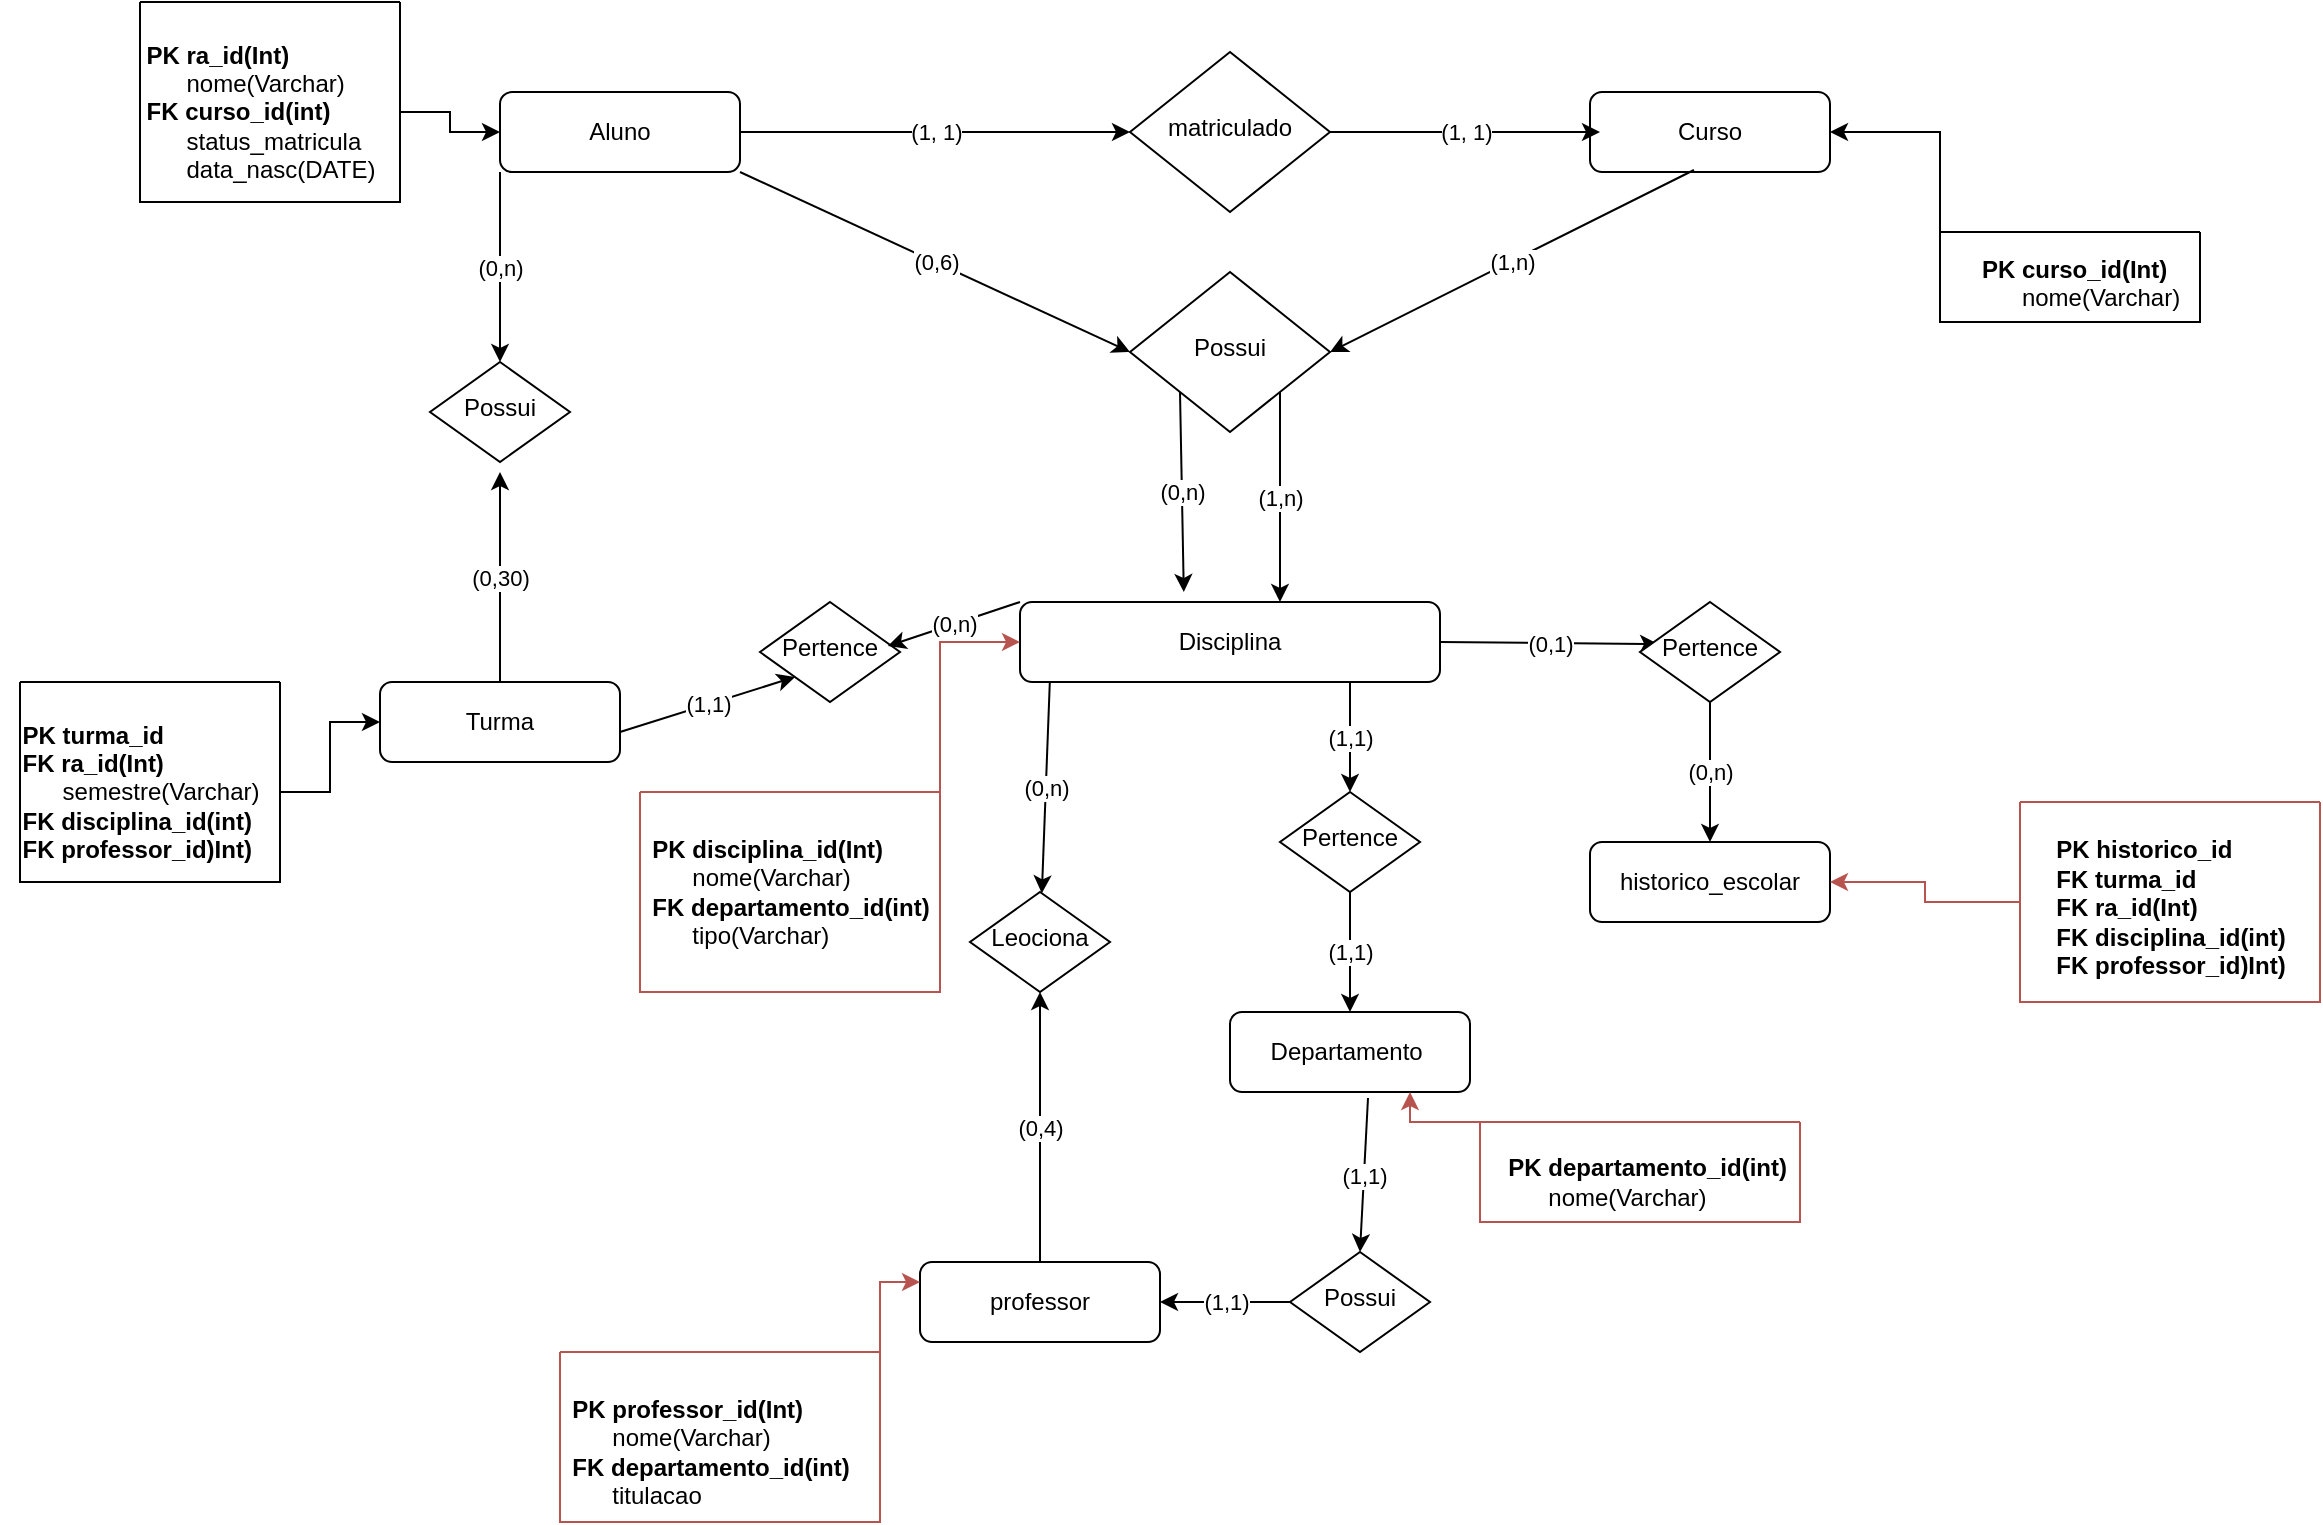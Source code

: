 <mxfile version="24.4.4" type="github">
  <diagram id="C5RBs43oDa-KdzZeNtuy" name="Page-1">
    <mxGraphModel dx="1995" dy="481" grid="1" gridSize="10" guides="1" tooltips="1" connect="1" arrows="1" fold="1" page="1" pageScale="1" pageWidth="1169" pageHeight="827" math="0" shadow="0">
      <root>
        <mxCell id="WIyWlLk6GJQsqaUBKTNV-0" />
        <mxCell id="WIyWlLk6GJQsqaUBKTNV-1" parent="WIyWlLk6GJQsqaUBKTNV-0" />
        <mxCell id="WIyWlLk6GJQsqaUBKTNV-3" value="Aluno" style="rounded=1;whiteSpace=wrap;html=1;fontSize=12;glass=0;strokeWidth=1;shadow=0;" parent="WIyWlLk6GJQsqaUBKTNV-1" vertex="1">
          <mxGeometry x="140" y="75" width="120" height="40" as="geometry" />
        </mxCell>
        <mxCell id="WIyWlLk6GJQsqaUBKTNV-6" value="matriculado" style="rhombus;whiteSpace=wrap;html=1;shadow=0;fontFamily=Helvetica;fontSize=12;align=center;strokeWidth=1;spacing=6;spacingTop=-4;" parent="WIyWlLk6GJQsqaUBKTNV-1" vertex="1">
          <mxGeometry x="455" y="55" width="100" height="80" as="geometry" />
        </mxCell>
        <mxCell id="WIyWlLk6GJQsqaUBKTNV-7" value="Curso" style="rounded=1;whiteSpace=wrap;html=1;fontSize=12;glass=0;strokeWidth=1;shadow=0;" parent="WIyWlLk6GJQsqaUBKTNV-1" vertex="1">
          <mxGeometry x="685" y="75" width="120" height="40" as="geometry" />
        </mxCell>
        <mxCell id="GtkZLF3a1ReEiGem8rHB-0" value="" style="endArrow=classic;html=1;rounded=0;exitX=1;exitY=0.5;exitDx=0;exitDy=0;fontStyle=1;" edge="1" parent="WIyWlLk6GJQsqaUBKTNV-1" source="WIyWlLk6GJQsqaUBKTNV-6">
          <mxGeometry relative="1" as="geometry">
            <mxPoint x="405" y="180" as="sourcePoint" />
            <mxPoint x="690" y="95" as="targetPoint" />
          </mxGeometry>
        </mxCell>
        <mxCell id="GtkZLF3a1ReEiGem8rHB-1" value="(1, 1)" style="edgeLabel;resizable=0;html=1;;align=center;verticalAlign=middle;" connectable="0" vertex="1" parent="GtkZLF3a1ReEiGem8rHB-0">
          <mxGeometry relative="1" as="geometry" />
        </mxCell>
        <mxCell id="GtkZLF3a1ReEiGem8rHB-4" value="" style="endArrow=classic;html=1;rounded=0;exitX=1;exitY=0.5;exitDx=0;exitDy=0;fontStyle=1;entryX=0;entryY=0.5;entryDx=0;entryDy=0;" edge="1" parent="WIyWlLk6GJQsqaUBKTNV-1" source="WIyWlLk6GJQsqaUBKTNV-3" target="WIyWlLk6GJQsqaUBKTNV-6">
          <mxGeometry relative="1" as="geometry">
            <mxPoint x="324.5" y="105" as="sourcePoint" />
            <mxPoint x="324.5" y="175" as="targetPoint" />
          </mxGeometry>
        </mxCell>
        <mxCell id="GtkZLF3a1ReEiGem8rHB-5" value="(1, 1)" style="edgeLabel;resizable=0;html=1;;align=center;verticalAlign=middle;" connectable="0" vertex="1" parent="GtkZLF3a1ReEiGem8rHB-4">
          <mxGeometry relative="1" as="geometry" />
        </mxCell>
        <mxCell id="GtkZLF3a1ReEiGem8rHB-6" value="Disciplina" style="rounded=1;whiteSpace=wrap;html=1;fontSize=12;glass=0;strokeWidth=1;shadow=0;" vertex="1" parent="WIyWlLk6GJQsqaUBKTNV-1">
          <mxGeometry x="400" y="330" width="210" height="40" as="geometry" />
        </mxCell>
        <mxCell id="GtkZLF3a1ReEiGem8rHB-7" value="" style="endArrow=classic;html=1;rounded=0;exitX=1;exitY=1;exitDx=0;exitDy=0;entryX=0;entryY=0.5;entryDx=0;entryDy=0;" edge="1" parent="WIyWlLk6GJQsqaUBKTNV-1" source="WIyWlLk6GJQsqaUBKTNV-3" target="GtkZLF3a1ReEiGem8rHB-9">
          <mxGeometry relative="1" as="geometry">
            <mxPoint x="315" y="185" as="sourcePoint" />
            <mxPoint x="415" y="215" as="targetPoint" />
          </mxGeometry>
        </mxCell>
        <mxCell id="GtkZLF3a1ReEiGem8rHB-8" value="(0,6)" style="edgeLabel;resizable=0;html=1;;align=center;verticalAlign=middle;" connectable="0" vertex="1" parent="GtkZLF3a1ReEiGem8rHB-7">
          <mxGeometry relative="1" as="geometry" />
        </mxCell>
        <mxCell id="GtkZLF3a1ReEiGem8rHB-9" value="Possui" style="rhombus;whiteSpace=wrap;html=1;shadow=0;fontFamily=Helvetica;fontSize=12;align=center;strokeWidth=1;spacing=6;spacingTop=-4;" vertex="1" parent="WIyWlLk6GJQsqaUBKTNV-1">
          <mxGeometry x="455" y="165" width="100" height="80" as="geometry" />
        </mxCell>
        <mxCell id="GtkZLF3a1ReEiGem8rHB-15" value="" style="endArrow=classic;html=1;rounded=0;exitX=0;exitY=1;exitDx=0;exitDy=0;entryX=0.39;entryY=-0.125;entryDx=0;entryDy=0;entryPerimeter=0;" edge="1" parent="WIyWlLk6GJQsqaUBKTNV-1" source="GtkZLF3a1ReEiGem8rHB-9" target="GtkZLF3a1ReEiGem8rHB-6">
          <mxGeometry relative="1" as="geometry">
            <mxPoint x="475" y="225" as="sourcePoint" />
            <mxPoint x="475" y="305" as="targetPoint" />
          </mxGeometry>
        </mxCell>
        <mxCell id="GtkZLF3a1ReEiGem8rHB-16" value="(0,n)" style="edgeLabel;resizable=0;html=1;;align=center;verticalAlign=middle;" connectable="0" vertex="1" parent="GtkZLF3a1ReEiGem8rHB-15">
          <mxGeometry relative="1" as="geometry" />
        </mxCell>
        <mxCell id="GtkZLF3a1ReEiGem8rHB-19" value="" style="endArrow=classic;html=1;rounded=0;entryX=1;entryY=0.5;entryDx=0;entryDy=0;exitX=0.433;exitY=0.975;exitDx=0;exitDy=0;exitPerimeter=0;" edge="1" parent="WIyWlLk6GJQsqaUBKTNV-1" source="WIyWlLk6GJQsqaUBKTNV-7" target="GtkZLF3a1ReEiGem8rHB-9">
          <mxGeometry relative="1" as="geometry">
            <mxPoint x="725" y="125" as="sourcePoint" />
            <mxPoint x="695" y="165" as="targetPoint" />
          </mxGeometry>
        </mxCell>
        <mxCell id="GtkZLF3a1ReEiGem8rHB-20" value="(1,n)" style="edgeLabel;resizable=0;html=1;;align=center;verticalAlign=middle;" connectable="0" vertex="1" parent="GtkZLF3a1ReEiGem8rHB-19">
          <mxGeometry relative="1" as="geometry" />
        </mxCell>
        <mxCell id="GtkZLF3a1ReEiGem8rHB-21" value="" style="endArrow=classic;html=1;rounded=0;exitX=1;exitY=1;exitDx=0;exitDy=0;entryX=0.619;entryY=0;entryDx=0;entryDy=0;entryPerimeter=0;" edge="1" parent="WIyWlLk6GJQsqaUBKTNV-1" source="GtkZLF3a1ReEiGem8rHB-9" target="GtkZLF3a1ReEiGem8rHB-6">
          <mxGeometry relative="1" as="geometry">
            <mxPoint x="550" y="225" as="sourcePoint" />
            <mxPoint x="530" y="305" as="targetPoint" />
          </mxGeometry>
        </mxCell>
        <mxCell id="GtkZLF3a1ReEiGem8rHB-22" value="(1,n)" style="edgeLabel;resizable=0;html=1;;align=center;verticalAlign=middle;" connectable="0" vertex="1" parent="GtkZLF3a1ReEiGem8rHB-21">
          <mxGeometry relative="1" as="geometry" />
        </mxCell>
        <mxCell id="GtkZLF3a1ReEiGem8rHB-23" value="&#xa;&lt;span style=&quot;color: rgba(0, 0, 0, 0); font-family: monospace; font-size: 0px; font-style: normal; font-variant-ligatures: normal; font-variant-caps: normal; font-weight: 400; letter-spacing: normal; orphans: 2; text-align: start; text-indent: 0px; text-transform: none; widows: 2; word-spacing: 0px; -webkit-text-stroke-width: 0px; white-space: nowrap; background-color: rgb(251, 251, 251); text-decoration-thickness: initial; text-decoration-style: initial; text-decoration-color: initial; display: inline !important; float: none;&quot;&gt;%3CmxGraphModel%3E%3Croot%3E%3CmxCell%20id%3D%220%22%2F%3E%3CmxCell%20id%3D%221%22%20parent%3D%220%22%2F%3E%3CmxCell%20id%3D%222%22%20value%3D%22%22%20style%3D%22endArrow%3Dclassic%3Bhtml%3D1%3Brounded%3D0%3BentryX%3D0. 5%3BentryY%3D0%3BentryDx%3D0%3BentryDy%3D0%3B%22%20edge%3D%221%22%20parent%3D%221%22%3E%3CmxGeometry%20relative%3D%221%22%20as%3D%22geometry%22%3E%3CmxPoint%20x%3D%22340%22%20y%3D%22340%22%200%20%20 como%3D%22sourcePoint%22%2F%3E%3CmxPoint%20x%3D%22285%22%20y%3D%22420%22%20as%3D%22targetPoint%22%2F%3E%3C%2FmxGeometry%3E%3C%2FmxCell%3E%3CmxCell%20id%3D%223%22%20value%3D%22(1%2C1)%22% 20style%3D%22edgeLabel%3Bresizable%3D0%3Bhtml%3D1%3B%3Balign%3Dcenter%3BverticalAlign%3Dmiddle%3B%22%20connectable%3D%220%22%20vertex%3D%221%22%20parent%3D%222%22%3E%3CmxGeometry%20relative%3D%221%22%20as%3D%22geometry%22%2F%3E%3C%2FmxCell%3E%3C%2Froot%3E%3C%2FmxGraphModel%3E" style="endArrow=classic;html=1;rounded=0;entryX=0.5;entryY=0;entryDx=0;entryDy=0;" edge="1" parent="WIyWlLk6GJQsqaUBKTNV-1" target="GtkZLF3a1ReEiGem8rHB-29">
          <mxGeometry relative="1" as="geometry">
            <mxPoint x="565" y="370" as="sourcePoint" />
            <mxPoint x="564.5" y="415" as="targetPoint" />
          </mxGeometry>
        </mxCell>
        <mxCell id="GtkZLF3a1ReEiGem8rHB-24" value="(1,1)" style="edgeLabel;resizable=0;html=1;;align=center;verticalAlign=middle;" connectable="0" vertex="1" parent="GtkZLF3a1ReEiGem8rHB-23">
          <mxGeometry relative="1" as="geometry" />
        </mxCell>
        <mxCell id="GtkZLF3a1ReEiGem8rHB-25" value="" style="endArrow=classic;html=1;rounded=0;exitX=1;exitY=0.5;exitDx=0;exitDy=0;entryX=0.129;entryY=0.42;entryDx=0;entryDy=0;entryPerimeter=0;" edge="1" parent="WIyWlLk6GJQsqaUBKTNV-1" source="GtkZLF3a1ReEiGem8rHB-6" target="GtkZLF3a1ReEiGem8rHB-39">
          <mxGeometry relative="1" as="geometry">
            <mxPoint x="565" y="345" as="sourcePoint" />
            <mxPoint x="665" y="345" as="targetPoint" />
          </mxGeometry>
        </mxCell>
        <mxCell id="GtkZLF3a1ReEiGem8rHB-26" value="(0,1)" style="edgeLabel;resizable=0;html=1;;align=center;verticalAlign=middle;" connectable="0" vertex="1" parent="GtkZLF3a1ReEiGem8rHB-25">
          <mxGeometry relative="1" as="geometry" />
        </mxCell>
        <mxCell id="GtkZLF3a1ReEiGem8rHB-28" style="edgeStyle=orthogonalEdgeStyle;rounded=0;orthogonalLoop=1;jettySize=auto;html=1;exitX=0;exitY=0.5;exitDx=0;exitDy=0;" edge="1" parent="WIyWlLk6GJQsqaUBKTNV-1">
          <mxGeometry relative="1" as="geometry">
            <mxPoint x="395" y="485" as="sourcePoint" />
            <mxPoint x="395" y="485" as="targetPoint" />
          </mxGeometry>
        </mxCell>
        <mxCell id="GtkZLF3a1ReEiGem8rHB-29" value="Pertence" style="rhombus;whiteSpace=wrap;html=1;shadow=0;fontFamily=Helvetica;fontSize=12;align=center;strokeWidth=1;spacing=6;spacingTop=-4;" vertex="1" parent="WIyWlLk6GJQsqaUBKTNV-1">
          <mxGeometry x="530" y="425" width="70" height="50" as="geometry" />
        </mxCell>
        <mxCell id="GtkZLF3a1ReEiGem8rHB-30" value="&#xa;&lt;span style=&quot;color: rgba(0, 0, 0, 0); font-family: monospace; font-size: 0px; font-style: normal; font-variant-ligatures: normal; font-variant-caps: normal; font-weight: 400; letter-spacing: normal; orphans: 2; text-align: start; text-indent: 0px; text-transform: none; widows: 2; word-spacing: 0px; -webkit-text-stroke-width: 0px; white-space: nowrap; background-color: rgb(251, 251, 251); text-decoration-thickness: initial; text-decoration-style: initial; text-decoration-color: initial; display: inline !important; float: none;&quot;&gt;%3CmxGraphModel%3E%3Croot%3E%3CmxCell%20id%3D%220%22%2F%3E%3CmxCell%20id%3D%221%22%20parent%3D%220%22%2F%3E%3CmxCell%20id%3D%222%22%20value%3D%22%22%20style%3D%22endArrow%3Dclassic%3Bhtml%3D1%3Brounded%3D0%3BentryX%3D0. 5%3BentryY%3D0%3BentryDx%3D0%3BentryDy%3D0%3B%22%20edge%3D%221%22%20parent%3D%221%22%3E%3CmxGeometry%20relative%3D%221%22%20as%3D%22geometry%22%3E%3CmxPoint%20x%3D%22340%22%20y%3D%22340%22%200%20%20 como%3D%22sourcePoint%22%2F%3E%3CmxPoint%20x%3D%22285%22%20y%3D%22420%22%20as%3D%22targetPoint%22%2F%3E%3C%2FmxGeometry%3E%3C%2FmxCell%3E%3CmxCell%20id%3D%223%22%20value%3D%22(1%2C1)%22% 20style%3D%22edgeLabel%3Bresizable%3D0%3Bhtml%3D1%3B%3Balign%3Dcenter%3BverticalAlign%3Dmiddle%3B%22%20connectable%3D%220%22%20vertex%3D%221%22%20parent%3D%222%22%3E%3CmxGeometry%20relative%3D%221%22%20as%3D%22geometry%22%2F%3E%3C%2FmxCell%3E%3C%2Froot%3E%3C%2FmxGraphModel%3E" style="endArrow=classic;html=1;rounded=0;exitX=0.5;exitY=1;exitDx=0;exitDy=0;entryX=0.5;entryY=0;entryDx=0;entryDy=0;" edge="1" parent="WIyWlLk6GJQsqaUBKTNV-1" source="GtkZLF3a1ReEiGem8rHB-29" target="GtkZLF3a1ReEiGem8rHB-32">
          <mxGeometry relative="1" as="geometry">
            <mxPoint x="518.5" y="495" as="sourcePoint" />
            <mxPoint x="515" y="545" as="targetPoint" />
          </mxGeometry>
        </mxCell>
        <mxCell id="GtkZLF3a1ReEiGem8rHB-31" value="(1,1)" style="edgeLabel;resizable=0;html=1;;align=center;verticalAlign=middle;" connectable="0" vertex="1" parent="GtkZLF3a1ReEiGem8rHB-30">
          <mxGeometry relative="1" as="geometry" />
        </mxCell>
        <mxCell id="GtkZLF3a1ReEiGem8rHB-32" value="Departamento&amp;nbsp;" style="rounded=1;whiteSpace=wrap;html=1;fontSize=12;glass=0;strokeWidth=1;shadow=0;" vertex="1" parent="WIyWlLk6GJQsqaUBKTNV-1">
          <mxGeometry x="505" y="535" width="120" height="40" as="geometry" />
        </mxCell>
        <mxCell id="GtkZLF3a1ReEiGem8rHB-38" value="historico_escolar" style="rounded=1;whiteSpace=wrap;html=1;fontSize=12;glass=0;strokeWidth=1;shadow=0;" vertex="1" parent="WIyWlLk6GJQsqaUBKTNV-1">
          <mxGeometry x="685" y="450" width="120" height="40" as="geometry" />
        </mxCell>
        <mxCell id="GtkZLF3a1ReEiGem8rHB-39" value="Pertence" style="rhombus;whiteSpace=wrap;html=1;shadow=0;fontFamily=Helvetica;fontSize=12;align=center;strokeWidth=1;spacing=6;spacingTop=-4;" vertex="1" parent="WIyWlLk6GJQsqaUBKTNV-1">
          <mxGeometry x="710" y="330" width="70" height="50" as="geometry" />
        </mxCell>
        <mxCell id="GtkZLF3a1ReEiGem8rHB-40" value="&#xa;&lt;span style=&quot;color: rgba(0, 0, 0, 0); font-family: monospace; font-size: 0px; font-style: normal; font-variant-ligatures: normal; font-variant-caps: normal; font-weight: 400; letter-spacing: normal; orphans: 2; text-align: start; text-indent: 0px; text-transform: none; widows: 2; word-spacing: 0px; -webkit-text-stroke-width: 0px; white-space: nowrap; background-color: rgb(251, 251, 251); text-decoration-thickness: initial; text-decoration-style: initial; text-decoration-color: initial; display: inline !important; float: none;&quot;&gt;%3CmxGraphModel%3E%3Croot%3E%3CmxCell%20id%3D%220%22%2F%3E%3CmxCell%20id%3D%221%22%20parent%3D%220%22%2F%3E%3CmxCell%20id%3D%222%22%20value%3D%22%22%20style%3D%22endArrow%3Dclassic%3Bhtml%3D1%3Brounded%3D0%3BentryX%3D0. 5%3BentryY%3D0%3BentryDx%3D0%3BentryDy%3D0%3B%22%20edge%3D%221%22%20parent%3D%221%22%3E%3CmxGeometry%20relative%3D%221%22%20as%3D%22geometry%22%3E%3CmxPoint%20x%3D%22340%22%20y%3D%22340%22%200%20%20 como%3D%22sourcePoint%22%2F%3E%3CmxPoint%20x%3D%22285%22%20y%3D%22420%22%20as%3D%22targetPoint%22%2F%3E%3C%2FmxGeometry%3E%3C%2FmxCell%3E%3CmxCell%20id%3D%223%22%20value%3D%22(1%2C1)%22% 20style%3D%22edgeLabel%3Bresizable%3D0%3Bhtml%3D1%3B%3Balign%3Dcenter%3BverticalAlign%3Dmiddle%3B%22%20connectable%3D%220%22%20vertex%3D%221%22%20parent%3D%222%22%3E%3CmxGeometry%20relative%3D%221%22%20as%3D%22geometry%22%2F%3E%3C%2FmxCell%3E%3C%2Froot%3E%3C%2FmxGraphModel%3E" style="endArrow=classic;html=1;rounded=0;exitX=0.5;exitY=1;exitDx=0;exitDy=0;" edge="1" parent="WIyWlLk6GJQsqaUBKTNV-1" source="GtkZLF3a1ReEiGem8rHB-39" target="GtkZLF3a1ReEiGem8rHB-38">
          <mxGeometry relative="1" as="geometry">
            <mxPoint x="700" y="375" as="sourcePoint" />
            <mxPoint x="745" y="425" as="targetPoint" />
          </mxGeometry>
        </mxCell>
        <mxCell id="GtkZLF3a1ReEiGem8rHB-41" value="(0,n)" style="edgeLabel;resizable=0;html=1;;align=center;verticalAlign=middle;" connectable="0" vertex="1" parent="GtkZLF3a1ReEiGem8rHB-40">
          <mxGeometry relative="1" as="geometry" />
        </mxCell>
        <mxCell id="GtkZLF3a1ReEiGem8rHB-42" value="" style="endArrow=classic;html=1;rounded=0;entryX=0.5;entryY=0;entryDx=0;entryDy=0;exitX=0.575;exitY=1.075;exitDx=0;exitDy=0;exitPerimeter=0;" edge="1" parent="WIyWlLk6GJQsqaUBKTNV-1" source="GtkZLF3a1ReEiGem8rHB-32" target="GtkZLF3a1ReEiGem8rHB-44">
          <mxGeometry relative="1" as="geometry">
            <mxPoint x="575" y="605" as="sourcePoint" />
            <mxPoint x="565" y="665" as="targetPoint" />
          </mxGeometry>
        </mxCell>
        <mxCell id="GtkZLF3a1ReEiGem8rHB-43" value="(1,1)" style="edgeLabel;resizable=0;html=1;;align=center;verticalAlign=middle;" connectable="0" vertex="1" parent="GtkZLF3a1ReEiGem8rHB-42">
          <mxGeometry relative="1" as="geometry" />
        </mxCell>
        <mxCell id="GtkZLF3a1ReEiGem8rHB-44" value="Possui" style="rhombus;whiteSpace=wrap;html=1;shadow=0;fontFamily=Helvetica;fontSize=12;align=center;strokeWidth=1;spacing=6;spacingTop=-4;" vertex="1" parent="WIyWlLk6GJQsqaUBKTNV-1">
          <mxGeometry x="535" y="655" width="70" height="50" as="geometry" />
        </mxCell>
        <mxCell id="GtkZLF3a1ReEiGem8rHB-45" value="" style="endArrow=classic;html=1;rounded=0;exitX=0;exitY=0.5;exitDx=0;exitDy=0;entryX=1;entryY=0.5;entryDx=0;entryDy=0;" edge="1" parent="WIyWlLk6GJQsqaUBKTNV-1" source="GtkZLF3a1ReEiGem8rHB-44" target="GtkZLF3a1ReEiGem8rHB-47">
          <mxGeometry relative="1" as="geometry">
            <mxPoint x="425" y="645" as="sourcePoint" />
            <mxPoint x="425.5" y="705" as="targetPoint" />
          </mxGeometry>
        </mxCell>
        <mxCell id="GtkZLF3a1ReEiGem8rHB-46" value="(1,1)" style="edgeLabel;resizable=0;html=1;;align=center;verticalAlign=middle;" connectable="0" vertex="1" parent="GtkZLF3a1ReEiGem8rHB-45">
          <mxGeometry relative="1" as="geometry" />
        </mxCell>
        <mxCell id="GtkZLF3a1ReEiGem8rHB-47" value="professor" style="rounded=1;whiteSpace=wrap;html=1;fontSize=12;glass=0;strokeWidth=1;shadow=0;" vertex="1" parent="WIyWlLk6GJQsqaUBKTNV-1">
          <mxGeometry x="350" y="660" width="120" height="40" as="geometry" />
        </mxCell>
        <mxCell id="GtkZLF3a1ReEiGem8rHB-48" value="" style="endArrow=classic;html=1;rounded=0;exitX=0.5;exitY=0;exitDx=0;exitDy=0;entryX=0.5;entryY=1;entryDx=0;entryDy=0;" edge="1" parent="WIyWlLk6GJQsqaUBKTNV-1" source="GtkZLF3a1ReEiGem8rHB-47" target="GtkZLF3a1ReEiGem8rHB-50">
          <mxGeometry relative="1" as="geometry">
            <mxPoint x="355.0" y="746.03" as="sourcePoint" />
            <mxPoint x="385" y="645" as="targetPoint" />
          </mxGeometry>
        </mxCell>
        <mxCell id="GtkZLF3a1ReEiGem8rHB-49" value="(0,4)" style="edgeLabel;resizable=0;html=1;;align=center;verticalAlign=middle;" connectable="0" vertex="1" parent="GtkZLF3a1ReEiGem8rHB-48">
          <mxGeometry relative="1" as="geometry" />
        </mxCell>
        <mxCell id="GtkZLF3a1ReEiGem8rHB-50" value="Leociona" style="rhombus;whiteSpace=wrap;html=1;shadow=0;fontFamily=Helvetica;fontSize=12;align=center;strokeWidth=1;spacing=6;spacingTop=-4;" vertex="1" parent="WIyWlLk6GJQsqaUBKTNV-1">
          <mxGeometry x="375" y="475" width="70" height="50" as="geometry" />
        </mxCell>
        <mxCell id="GtkZLF3a1ReEiGem8rHB-51" value="" style="endArrow=classic;html=1;rounded=0;exitX=0.071;exitY=1;exitDx=0;exitDy=0;exitPerimeter=0;" edge="1" parent="WIyWlLk6GJQsqaUBKTNV-1" source="GtkZLF3a1ReEiGem8rHB-6" target="GtkZLF3a1ReEiGem8rHB-50">
          <mxGeometry relative="1" as="geometry">
            <mxPoint x="425" y="345" as="sourcePoint" />
            <mxPoint x="425" y="475" as="targetPoint" />
          </mxGeometry>
        </mxCell>
        <mxCell id="GtkZLF3a1ReEiGem8rHB-52" value="(0,n)" style="edgeLabel;resizable=0;html=1;;align=center;verticalAlign=middle;" connectable="0" vertex="1" parent="GtkZLF3a1ReEiGem8rHB-51">
          <mxGeometry relative="1" as="geometry" />
        </mxCell>
        <mxCell id="GtkZLF3a1ReEiGem8rHB-57" value="Turma" style="rounded=1;whiteSpace=wrap;html=1;fontSize=12;glass=0;strokeWidth=1;shadow=0;" vertex="1" parent="WIyWlLk6GJQsqaUBKTNV-1">
          <mxGeometry x="80" y="370" width="120" height="40" as="geometry" />
        </mxCell>
        <mxCell id="GtkZLF3a1ReEiGem8rHB-61" value="" style="endArrow=classic;html=1;rounded=0;entryX=0.5;entryY=1;entryDx=0;entryDy=0;" edge="1" parent="WIyWlLk6GJQsqaUBKTNV-1" source="GtkZLF3a1ReEiGem8rHB-57">
          <mxGeometry relative="1" as="geometry">
            <mxPoint x="140" y="365" as="sourcePoint" />
            <mxPoint x="140" y="265" as="targetPoint" />
          </mxGeometry>
        </mxCell>
        <mxCell id="GtkZLF3a1ReEiGem8rHB-62" value="(0,30)" style="edgeLabel;resizable=0;html=1;;align=center;verticalAlign=middle;" connectable="0" vertex="1" parent="GtkZLF3a1ReEiGem8rHB-61">
          <mxGeometry relative="1" as="geometry" />
        </mxCell>
        <mxCell id="GtkZLF3a1ReEiGem8rHB-63" value="" style="endArrow=classic;html=1;rounded=0;entryX=0.5;entryY=0;entryDx=0;entryDy=0;exitX=0;exitY=1;exitDx=0;exitDy=0;" edge="1" parent="WIyWlLk6GJQsqaUBKTNV-1" source="WIyWlLk6GJQsqaUBKTNV-3" target="GtkZLF3a1ReEiGem8rHB-60">
          <mxGeometry relative="1" as="geometry">
            <mxPoint x="140" y="120" as="sourcePoint" />
            <mxPoint x="140" y="215" as="targetPoint" />
          </mxGeometry>
        </mxCell>
        <mxCell id="GtkZLF3a1ReEiGem8rHB-64" value="(0,n)" style="edgeLabel;resizable=0;html=1;;align=center;verticalAlign=middle;" connectable="0" vertex="1" parent="GtkZLF3a1ReEiGem8rHB-63">
          <mxGeometry relative="1" as="geometry" />
        </mxCell>
        <mxCell id="GtkZLF3a1ReEiGem8rHB-60" value="Possui" style="rhombus;whiteSpace=wrap;html=1;shadow=0;fontFamily=Helvetica;fontSize=12;align=center;strokeWidth=1;spacing=6;spacingTop=-4;" vertex="1" parent="WIyWlLk6GJQsqaUBKTNV-1">
          <mxGeometry x="105" y="210" width="70" height="50" as="geometry" />
        </mxCell>
        <mxCell id="GtkZLF3a1ReEiGem8rHB-65" value="Pertence" style="rhombus;whiteSpace=wrap;html=1;shadow=0;fontFamily=Helvetica;fontSize=12;align=center;strokeWidth=1;spacing=6;spacingTop=-4;" vertex="1" parent="WIyWlLk6GJQsqaUBKTNV-1">
          <mxGeometry x="270" y="330" width="70" height="50" as="geometry" />
        </mxCell>
        <mxCell id="GtkZLF3a1ReEiGem8rHB-66" value="" style="endArrow=classic;html=1;rounded=0;entryX=0;entryY=1;entryDx=0;entryDy=0;exitX=1;exitY=0.75;exitDx=0;exitDy=0;" edge="1" parent="WIyWlLk6GJQsqaUBKTNV-1" target="GtkZLF3a1ReEiGem8rHB-65">
          <mxGeometry relative="1" as="geometry">
            <mxPoint x="200" y="395" as="sourcePoint" />
            <mxPoint x="335" y="384.5" as="targetPoint" />
          </mxGeometry>
        </mxCell>
        <mxCell id="GtkZLF3a1ReEiGem8rHB-67" value="(1,1)" style="edgeLabel;resizable=0;html=1;;align=center;verticalAlign=middle;" connectable="0" vertex="1" parent="GtkZLF3a1ReEiGem8rHB-66">
          <mxGeometry relative="1" as="geometry" />
        </mxCell>
        <mxCell id="GtkZLF3a1ReEiGem8rHB-68" value="" style="endArrow=classic;html=1;rounded=0;exitX=0;exitY=0;exitDx=0;exitDy=0;entryX=0.914;entryY=0.44;entryDx=0;entryDy=0;entryPerimeter=0;" edge="1" parent="WIyWlLk6GJQsqaUBKTNV-1" source="GtkZLF3a1ReEiGem8rHB-6" target="GtkZLF3a1ReEiGem8rHB-65">
          <mxGeometry relative="1" as="geometry">
            <mxPoint x="335" y="275" as="sourcePoint" />
            <mxPoint x="435" y="275" as="targetPoint" />
          </mxGeometry>
        </mxCell>
        <mxCell id="GtkZLF3a1ReEiGem8rHB-69" value="(0,n)" style="edgeLabel;resizable=0;html=1;;align=center;verticalAlign=middle;" connectable="0" vertex="1" parent="GtkZLF3a1ReEiGem8rHB-68">
          <mxGeometry relative="1" as="geometry" />
        </mxCell>
        <mxCell id="GtkZLF3a1ReEiGem8rHB-145" value="" style="swimlane;startSize=0;" vertex="1" parent="WIyWlLk6GJQsqaUBKTNV-1">
          <mxGeometry x="-40" y="30" width="130" height="100" as="geometry" />
        </mxCell>
        <mxCell id="GtkZLF3a1ReEiGem8rHB-143" value="&lt;div style=&quot;text-align: justify;&quot;&gt;&lt;span style=&quot;background-color: initial;&quot;&gt;&lt;b&gt;PK ra_id(Int)&lt;/b&gt;&lt;/span&gt;&lt;/div&gt;&lt;div style=&quot;text-align: justify;&quot;&gt;&amp;nbsp; &amp;nbsp; &amp;nbsp; nome(Varchar)&lt;/div&gt;&lt;div style=&quot;text-align: justify;&quot;&gt;&lt;b&gt;FK curso_id(int)&lt;/b&gt;&lt;/div&gt;&lt;div style=&quot;text-align: justify;&quot;&gt;&amp;nbsp; &amp;nbsp; &amp;nbsp; status_matricula&lt;/div&gt;&lt;div style=&quot;text-align: justify;&quot;&gt;&amp;nbsp; &amp;nbsp; &amp;nbsp; data_nasc(DATE)&lt;/div&gt;" style="text;html=1;align=center;verticalAlign=middle;resizable=0;points=[];autosize=1;strokeColor=none;fillColor=none;" vertex="1" parent="GtkZLF3a1ReEiGem8rHB-145">
          <mxGeometry x="-10" y="10" width="140" height="90" as="geometry" />
        </mxCell>
        <mxCell id="GtkZLF3a1ReEiGem8rHB-150" value="" style="swimlane;startSize=0;" vertex="1" parent="WIyWlLk6GJQsqaUBKTNV-1">
          <mxGeometry x="-100" y="370" width="130" height="100" as="geometry" />
        </mxCell>
        <mxCell id="GtkZLF3a1ReEiGem8rHB-151" value="&lt;div style=&quot;text-align: justify;&quot;&gt;&lt;span style=&quot;background-color: initial;&quot;&gt;&lt;b&gt;PK turma_id&lt;/b&gt;&lt;/span&gt;&lt;/div&gt;&lt;div style=&quot;text-align: justify;&quot;&gt;&lt;span style=&quot;background-color: initial;&quot;&gt;&lt;b&gt;FK ra_id(Int)&lt;/b&gt;&lt;/span&gt;&lt;/div&gt;&lt;div style=&quot;text-align: justify;&quot;&gt;&amp;nbsp; &amp;nbsp; &amp;nbsp; semestre(Varchar)&lt;/div&gt;&lt;div style=&quot;text-align: justify;&quot;&gt;&lt;b&gt;FK disciplina_id(int)&lt;/b&gt;&lt;/div&gt;&lt;div style=&quot;text-align: justify;&quot;&gt;&lt;b&gt;FK professor_id)Int)&lt;/b&gt;&lt;/div&gt;" style="text;html=1;align=center;verticalAlign=middle;resizable=0;points=[];autosize=1;strokeColor=none;fillColor=none;" vertex="1" parent="GtkZLF3a1ReEiGem8rHB-150">
          <mxGeometry x="-10" y="10" width="140" height="90" as="geometry" />
        </mxCell>
        <mxCell id="GtkZLF3a1ReEiGem8rHB-152" value="" style="edgeStyle=orthogonalEdgeStyle;rounded=0;orthogonalLoop=1;jettySize=auto;html=1;" edge="1" parent="WIyWlLk6GJQsqaUBKTNV-1" source="GtkZLF3a1ReEiGem8rHB-143" target="WIyWlLk6GJQsqaUBKTNV-3">
          <mxGeometry relative="1" as="geometry" />
        </mxCell>
        <mxCell id="GtkZLF3a1ReEiGem8rHB-153" style="edgeStyle=orthogonalEdgeStyle;rounded=0;orthogonalLoop=1;jettySize=auto;html=1;" edge="1" parent="WIyWlLk6GJQsqaUBKTNV-1" source="GtkZLF3a1ReEiGem8rHB-151" target="GtkZLF3a1ReEiGem8rHB-57">
          <mxGeometry relative="1" as="geometry" />
        </mxCell>
        <mxCell id="GtkZLF3a1ReEiGem8rHB-156" style="edgeStyle=orthogonalEdgeStyle;rounded=0;orthogonalLoop=1;jettySize=auto;html=1;exitX=1;exitY=0;exitDx=0;exitDy=0;entryX=0;entryY=0.5;entryDx=0;entryDy=0;fillColor=#f8cecc;strokeColor=#b85450;" edge="1" parent="WIyWlLk6GJQsqaUBKTNV-1" source="GtkZLF3a1ReEiGem8rHB-154" target="GtkZLF3a1ReEiGem8rHB-6">
          <mxGeometry relative="1" as="geometry" />
        </mxCell>
        <mxCell id="GtkZLF3a1ReEiGem8rHB-154" value="" style="swimlane;startSize=0;fillColor=#f8cecc;strokeColor=#b85450;" vertex="1" parent="WIyWlLk6GJQsqaUBKTNV-1">
          <mxGeometry x="210" y="425" width="150" height="100" as="geometry" />
        </mxCell>
        <mxCell id="GtkZLF3a1ReEiGem8rHB-155" value="&lt;div style=&quot;text-align: justify;&quot;&gt;&lt;span style=&quot;background-color: initial;&quot;&gt;&lt;b&gt;PK disciplina_id(Int)&lt;/b&gt;&lt;/span&gt;&lt;/div&gt;&lt;div style=&quot;text-align: justify;&quot;&gt;&amp;nbsp; &amp;nbsp; &amp;nbsp; nome(Varchar)&lt;/div&gt;&lt;div style=&quot;text-align: justify;&quot;&gt;&lt;b&gt;FK departamento_id(int)&lt;/b&gt;&lt;/div&gt;&lt;div style=&quot;text-align: justify;&quot;&gt;&amp;nbsp; &amp;nbsp; &amp;nbsp; tipo(Varchar)&lt;/div&gt;" style="text;html=1;align=center;verticalAlign=middle;resizable=0;points=[];autosize=1;strokeColor=none;fillColor=none;" vertex="1" parent="GtkZLF3a1ReEiGem8rHB-154">
          <mxGeometry x="-5" y="15" width="160" height="70" as="geometry" />
        </mxCell>
        <mxCell id="GtkZLF3a1ReEiGem8rHB-160" style="edgeStyle=orthogonalEdgeStyle;rounded=0;orthogonalLoop=1;jettySize=auto;html=1;exitX=1;exitY=0;exitDx=0;exitDy=0;entryX=0;entryY=0.25;entryDx=0;entryDy=0;fillColor=#f8cecc;strokeColor=#b85450;" edge="1" parent="WIyWlLk6GJQsqaUBKTNV-1" source="GtkZLF3a1ReEiGem8rHB-158" target="GtkZLF3a1ReEiGem8rHB-47">
          <mxGeometry relative="1" as="geometry" />
        </mxCell>
        <mxCell id="GtkZLF3a1ReEiGem8rHB-158" value="" style="swimlane;startSize=0;fillColor=#f8cecc;strokeColor=#b85450;" vertex="1" parent="WIyWlLk6GJQsqaUBKTNV-1">
          <mxGeometry x="170" y="705" width="160" height="85" as="geometry" />
        </mxCell>
        <mxCell id="GtkZLF3a1ReEiGem8rHB-159" value="&lt;div style=&quot;text-align: justify;&quot;&gt;&lt;span style=&quot;background-color: initial;&quot;&gt;&lt;b&gt;PK professor_id(Int)&lt;/b&gt;&lt;/span&gt;&lt;/div&gt;&lt;div style=&quot;text-align: justify;&quot;&gt;&amp;nbsp; &amp;nbsp; &amp;nbsp; nome(Varchar)&lt;/div&gt;&lt;div style=&quot;text-align: justify;&quot;&gt;&lt;b&gt;FK departamento_id(int)&lt;/b&gt;&lt;/div&gt;&lt;div style=&quot;text-align: justify;&quot;&gt;&amp;nbsp; &amp;nbsp; &amp;nbsp; titulacao&lt;/div&gt;" style="text;html=1;align=center;verticalAlign=middle;resizable=0;points=[];autosize=1;strokeColor=none;fillColor=none;" vertex="1" parent="GtkZLF3a1ReEiGem8rHB-158">
          <mxGeometry x="-5" y="15" width="160" height="70" as="geometry" />
        </mxCell>
        <mxCell id="GtkZLF3a1ReEiGem8rHB-166" style="edgeStyle=orthogonalEdgeStyle;rounded=0;orthogonalLoop=1;jettySize=auto;html=1;exitX=0;exitY=0;exitDx=0;exitDy=0;entryX=0.75;entryY=1;entryDx=0;entryDy=0;fillColor=#f8cecc;strokeColor=#b85450;" edge="1" parent="WIyWlLk6GJQsqaUBKTNV-1" source="GtkZLF3a1ReEiGem8rHB-164" target="GtkZLF3a1ReEiGem8rHB-32">
          <mxGeometry relative="1" as="geometry" />
        </mxCell>
        <mxCell id="GtkZLF3a1ReEiGem8rHB-164" value="" style="swimlane;startSize=0;fillColor=#f8cecc;strokeColor=#b85450;" vertex="1" parent="WIyWlLk6GJQsqaUBKTNV-1">
          <mxGeometry x="630" y="590" width="160" height="50" as="geometry" />
        </mxCell>
        <mxCell id="GtkZLF3a1ReEiGem8rHB-165" value="&lt;div style=&quot;text-align: justify;&quot;&gt;&lt;b style=&quot;background-color: initial;&quot;&gt;PK departamento_id(int)&lt;/b&gt;&lt;span style=&quot;background-color: initial;&quot;&gt;&amp;nbsp; &amp;nbsp;&amp;nbsp;&lt;/span&gt;&lt;/div&gt;&lt;div style=&quot;text-align: justify;&quot;&gt;&lt;span style=&quot;background-color: initial;&quot;&gt;&amp;nbsp; &amp;nbsp; &amp;nbsp; nome(Varchar)&lt;/span&gt;&lt;/div&gt;" style="text;html=1;align=center;verticalAlign=middle;resizable=0;points=[];autosize=1;strokeColor=none;fillColor=none;" vertex="1" parent="GtkZLF3a1ReEiGem8rHB-164">
          <mxGeometry y="10" width="180" height="40" as="geometry" />
        </mxCell>
        <mxCell id="GtkZLF3a1ReEiGem8rHB-170" style="edgeStyle=orthogonalEdgeStyle;rounded=0;orthogonalLoop=1;jettySize=auto;html=1;exitX=0;exitY=0.5;exitDx=0;exitDy=0;entryX=1;entryY=0.5;entryDx=0;entryDy=0;fillColor=#f8cecc;strokeColor=#b85450;" edge="1" parent="WIyWlLk6GJQsqaUBKTNV-1" source="GtkZLF3a1ReEiGem8rHB-168" target="GtkZLF3a1ReEiGem8rHB-38">
          <mxGeometry relative="1" as="geometry" />
        </mxCell>
        <mxCell id="GtkZLF3a1ReEiGem8rHB-168" value="" style="swimlane;startSize=0;fillColor=#f8cecc;strokeColor=#b85450;" vertex="1" parent="WIyWlLk6GJQsqaUBKTNV-1">
          <mxGeometry x="900" y="430" width="150" height="100" as="geometry" />
        </mxCell>
        <mxCell id="GtkZLF3a1ReEiGem8rHB-169" value="&lt;div style=&quot;text-align: justify;&quot;&gt;&lt;span style=&quot;background-color: initial;&quot;&gt;&lt;b&gt;PK historico_id&lt;/b&gt;&lt;/span&gt;&lt;/div&gt;&lt;div style=&quot;text-align: justify;&quot;&gt;&lt;span style=&quot;background-color: initial;&quot;&gt;&lt;b&gt;FK turma_id&lt;/b&gt;&lt;/span&gt;&lt;/div&gt;&lt;div style=&quot;text-align: justify;&quot;&gt;&lt;span style=&quot;background-color: initial;&quot;&gt;&lt;b&gt;FK ra_id(Int)&lt;/b&gt;&lt;/span&gt;&lt;/div&gt;&lt;div style=&quot;text-align: justify;&quot;&gt;&lt;b style=&quot;background-color: initial;&quot;&gt;FK disciplina_id(int)&lt;/b&gt;&lt;br&gt;&lt;/div&gt;&lt;div style=&quot;text-align: justify;&quot;&gt;&lt;b&gt;FK professor_id)Int)&lt;/b&gt;&lt;/div&gt;&lt;div style=&quot;text-align: justify;&quot;&gt;&lt;div&gt;&amp;nbsp;&lt;/div&gt;&lt;/div&gt;" style="text;html=1;align=center;verticalAlign=middle;resizable=0;points=[];autosize=1;strokeColor=none;fillColor=none;" vertex="1" parent="GtkZLF3a1ReEiGem8rHB-168">
          <mxGeometry x="5" y="10" width="140" height="100" as="geometry" />
        </mxCell>
        <mxCell id="GtkZLF3a1ReEiGem8rHB-173" style="edgeStyle=orthogonalEdgeStyle;rounded=0;orthogonalLoop=1;jettySize=auto;html=1;exitX=0;exitY=0;exitDx=0;exitDy=0;entryX=1;entryY=0.5;entryDx=0;entryDy=0;" edge="1" parent="WIyWlLk6GJQsqaUBKTNV-1" source="GtkZLF3a1ReEiGem8rHB-171" target="WIyWlLk6GJQsqaUBKTNV-7">
          <mxGeometry relative="1" as="geometry" />
        </mxCell>
        <mxCell id="GtkZLF3a1ReEiGem8rHB-171" value="" style="swimlane;startSize=0;" vertex="1" parent="WIyWlLk6GJQsqaUBKTNV-1">
          <mxGeometry x="860" y="145" width="130" height="45" as="geometry" />
        </mxCell>
        <mxCell id="GtkZLF3a1ReEiGem8rHB-172" value="&lt;div style=&quot;text-align: justify;&quot;&gt;&lt;span style=&quot;background-color: initial;&quot;&gt;&lt;b&gt;PK curso_id(Int)&lt;/b&gt;&lt;/span&gt;&lt;/div&gt;&lt;div style=&quot;text-align: justify;&quot;&gt;&amp;nbsp; &amp;nbsp; &amp;nbsp; nome(Varchar)&lt;/div&gt;&lt;div style=&quot;text-align: justify;&quot;&gt;&lt;br&gt;&lt;/div&gt;" style="text;html=1;align=center;verticalAlign=middle;resizable=0;points=[];autosize=1;strokeColor=none;fillColor=none;" vertex="1" parent="GtkZLF3a1ReEiGem8rHB-171">
          <mxGeometry x="10" y="2.5" width="120" height="60" as="geometry" />
        </mxCell>
      </root>
    </mxGraphModel>
  </diagram>
</mxfile>
